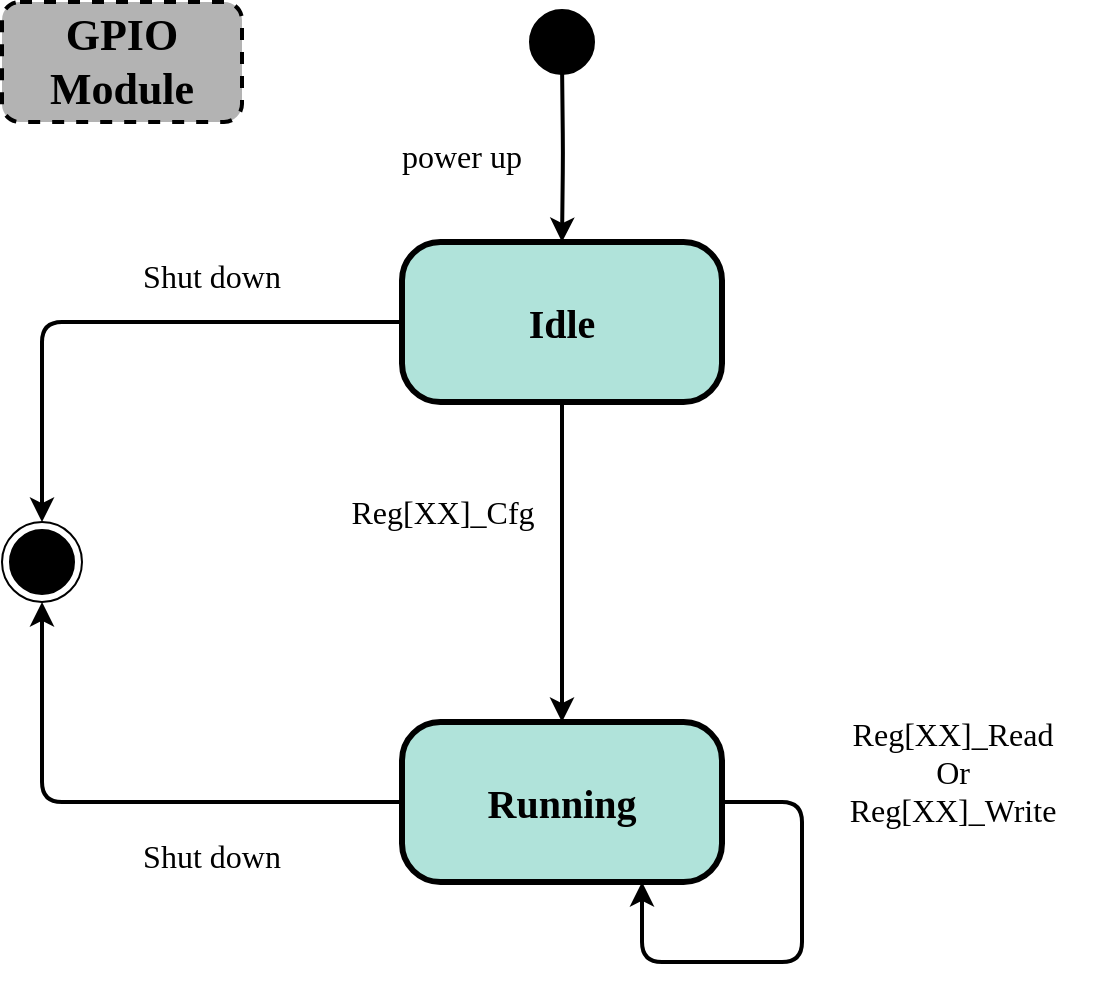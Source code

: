 <mxfile version="20.3.0" type="device"><diagram name="Page-1" id="58cdce13-f638-feb5-8d6f-7d28b1aa9fa0"><mxGraphModel dx="867" dy="553" grid="1" gridSize="10" guides="1" tooltips="1" connect="1" arrows="1" fold="1" page="1" pageScale="1" pageWidth="1100" pageHeight="850" background="none" math="0" shadow="0"><root><mxCell id="0"/><mxCell id="1" parent="0"/><mxCell id="CgOzQKFFu2UHmeR4GRdm-2" value="" style="edgeStyle=orthogonalEdgeStyle;rounded=1;orthogonalLoop=1;jettySize=auto;html=1;strokeColor=#000000;strokeWidth=2;fontFamily=Lucida Console;fontSize=20;fontStyle=1" parent="1" target="382b91b5511bd0f7-6" edge="1"><mxGeometry relative="1" as="geometry"><mxPoint x="400" y="70" as="sourcePoint"/></mxGeometry></mxCell><mxCell id="382b91b5511bd0f7-1" value="" style="ellipse;html=1;shape=startState;fillColor=#000000;strokeColor=#000000;rounded=1;shadow=0;comic=0;labelBackgroundColor=none;fontFamily=Lucida Console;fontSize=20;fontColor=#000000;align=center;direction=south;fontStyle=1" parent="1" vertex="1"><mxGeometry x="380" y="40" width="40" height="40" as="geometry"/></mxCell><mxCell id="CgOzQKFFu2UHmeR4GRdm-5" style="edgeStyle=orthogonalEdgeStyle;rounded=1;orthogonalLoop=1;jettySize=auto;html=1;entryX=0.5;entryY=0;entryDx=0;entryDy=0;strokeColor=#000000;strokeWidth=2;fontFamily=Lucida Console;fontSize=20;fontStyle=1" parent="1" source="382b91b5511bd0f7-6" target="CgOzQKFFu2UHmeR4GRdm-1" edge="1"><mxGeometry relative="1" as="geometry"/></mxCell><mxCell id="CgOzQKFFu2UHmeR4GRdm-6" style="edgeStyle=orthogonalEdgeStyle;rounded=1;orthogonalLoop=1;jettySize=auto;html=1;entryX=0.5;entryY=0;entryDx=0;entryDy=0;strokeColor=#000000;strokeWidth=2;fontFamily=Lucida Console;fontSize=20;fontStyle=1" parent="1" source="382b91b5511bd0f7-6" target="24f968d109e7d6b4-3" edge="1"><mxGeometry relative="1" as="geometry"/></mxCell><mxCell id="382b91b5511bd0f7-6" value="&lt;font style=&quot;font-size: 20px;&quot;&gt;&lt;span style=&quot;font-size: 20px;&quot;&gt;Idle&lt;/span&gt;&lt;/font&gt;" style="rounded=1;whiteSpace=wrap;html=1;arcSize=24;fillColor=#B0E3DA;strokeColor=#000000;shadow=0;comic=0;labelBackgroundColor=none;fontFamily=Lucida Console;fontSize=20;fontColor=#000000;align=center;strokeWidth=3;fontStyle=1" parent="1" vertex="1"><mxGeometry x="320" y="160" width="160" height="80" as="geometry"/></mxCell><mxCell id="24f968d109e7d6b4-3" value="" style="ellipse;html=1;shape=endState;fillColor=#000000;strokeColor=#000000;rounded=1;shadow=0;comic=0;labelBackgroundColor=none;fontFamily=Lucida Console;fontSize=20;fontColor=#000000;align=center;fontStyle=1" parent="1" vertex="1"><mxGeometry x="120" y="300" width="40" height="40" as="geometry"/></mxCell><mxCell id="CgOzQKFFu2UHmeR4GRdm-7" style="edgeStyle=orthogonalEdgeStyle;rounded=1;orthogonalLoop=1;jettySize=auto;html=1;strokeColor=#000000;strokeWidth=2;fontFamily=Lucida Console;fontSize=20;fontStyle=1" parent="1" source="CgOzQKFFu2UHmeR4GRdm-1" target="24f968d109e7d6b4-3" edge="1"><mxGeometry relative="1" as="geometry"/></mxCell><mxCell id="CgOzQKFFu2UHmeR4GRdm-1" value="Running" style="rounded=1;whiteSpace=wrap;html=1;arcSize=24;fillColor=#B0E3DA;strokeColor=#000000;shadow=0;comic=0;labelBackgroundColor=none;fontFamily=Lucida Console;fontSize=20;fontColor=#000000;align=center;strokeWidth=3;fontStyle=1" parent="1" vertex="1"><mxGeometry x="320" y="400" width="160" height="80" as="geometry"/></mxCell><mxCell id="CgOzQKFFu2UHmeR4GRdm-10" value="&lt;font style=&quot;font-size: 16px;&quot;&gt;power up&lt;/font&gt;" style="text;html=1;strokeColor=none;fillColor=none;align=center;verticalAlign=middle;whiteSpace=wrap;rounded=0;strokeWidth=3;fontFamily=Lucida Console;fontSize=20;" parent="1" vertex="1"><mxGeometry x="310" y="100" width="80" height="30" as="geometry"/></mxCell><mxCell id="CgOzQKFFu2UHmeR4GRdm-12" value="&lt;font style=&quot;font-size: 16px;&quot;&gt;Shut down&lt;/font&gt;" style="text;html=1;strokeColor=none;fillColor=none;align=center;verticalAlign=middle;whiteSpace=wrap;rounded=0;strokeWidth=3;fontFamily=Lucida Console;fontSize=20;" parent="1" vertex="1"><mxGeometry x="180" y="160" width="90" height="30" as="geometry"/></mxCell><mxCell id="CgOzQKFFu2UHmeR4GRdm-13" value="&lt;font style=&quot;font-size: 16px;&quot;&gt;Shut down&lt;/font&gt;" style="text;html=1;strokeColor=none;fillColor=none;align=center;verticalAlign=middle;whiteSpace=wrap;rounded=0;strokeWidth=3;fontFamily=Lucida Console;fontSize=20;" parent="1" vertex="1"><mxGeometry x="180" y="450" width="90" height="30" as="geometry"/></mxCell><mxCell id="CgOzQKFFu2UHmeR4GRdm-14" value="Reg[XX]_Cfg" style="text;html=1;align=center;verticalAlign=middle;resizable=0;points=[];autosize=1;strokeColor=none;fillColor=none;fontSize=16;fontFamily=Lucida Console;" parent="1" vertex="1"><mxGeometry x="275" y="280" width="130" height="30" as="geometry"/></mxCell><mxCell id="vJwqAeUcz50nFs0UwOmL-1" value="&lt;font style=&quot;&quot;&gt;&lt;span style=&quot;font-size: 22px;&quot;&gt;&lt;b&gt;GPIO&lt;/b&gt;&lt;/span&gt;&lt;br&gt;&lt;b style=&quot;font-size: 22px;&quot;&gt;Module&lt;/b&gt;&lt;/font&gt;" style="rounded=1;whiteSpace=wrap;html=1;dashed=1;strokeColor=default;strokeWidth=2;fontFamily=Lucida Console;fontSize=16;fillColor=#B3B3B3;" parent="1" vertex="1"><mxGeometry x="120" y="40" width="120" height="60" as="geometry"/></mxCell><mxCell id="eQvQwo-b4XIs899UdVNa-5" value="" style="endArrow=classic;html=1;rounded=1;strokeWidth=2;exitX=1;exitY=0.5;exitDx=0;exitDy=0;entryX=0.75;entryY=1;entryDx=0;entryDy=0;" parent="1" source="CgOzQKFFu2UHmeR4GRdm-1" target="CgOzQKFFu2UHmeR4GRdm-1" edge="1"><mxGeometry width="50" height="50" relative="1" as="geometry"><mxPoint x="490" y="440" as="sourcePoint"/><mxPoint x="440" y="520" as="targetPoint"/><Array as="points"><mxPoint x="520" y="440"/><mxPoint x="520" y="520"/><mxPoint x="440" y="520"/></Array></mxGeometry></mxCell><mxCell id="eQvQwo-b4XIs899UdVNa-6" value="&lt;div&gt;Reg[XX]_Read&lt;br&gt;Or&lt;/div&gt;&lt;div&gt;Reg[XX]_Write&lt;/div&gt;" style="text;html=1;align=center;verticalAlign=middle;resizable=0;points=[];autosize=1;strokeColor=none;fillColor=none;fontSize=16;fontFamily=Lucida Console;" parent="1" vertex="1"><mxGeometry x="520" y="390" width="150" height="70" as="geometry"/></mxCell></root></mxGraphModel></diagram></mxfile>